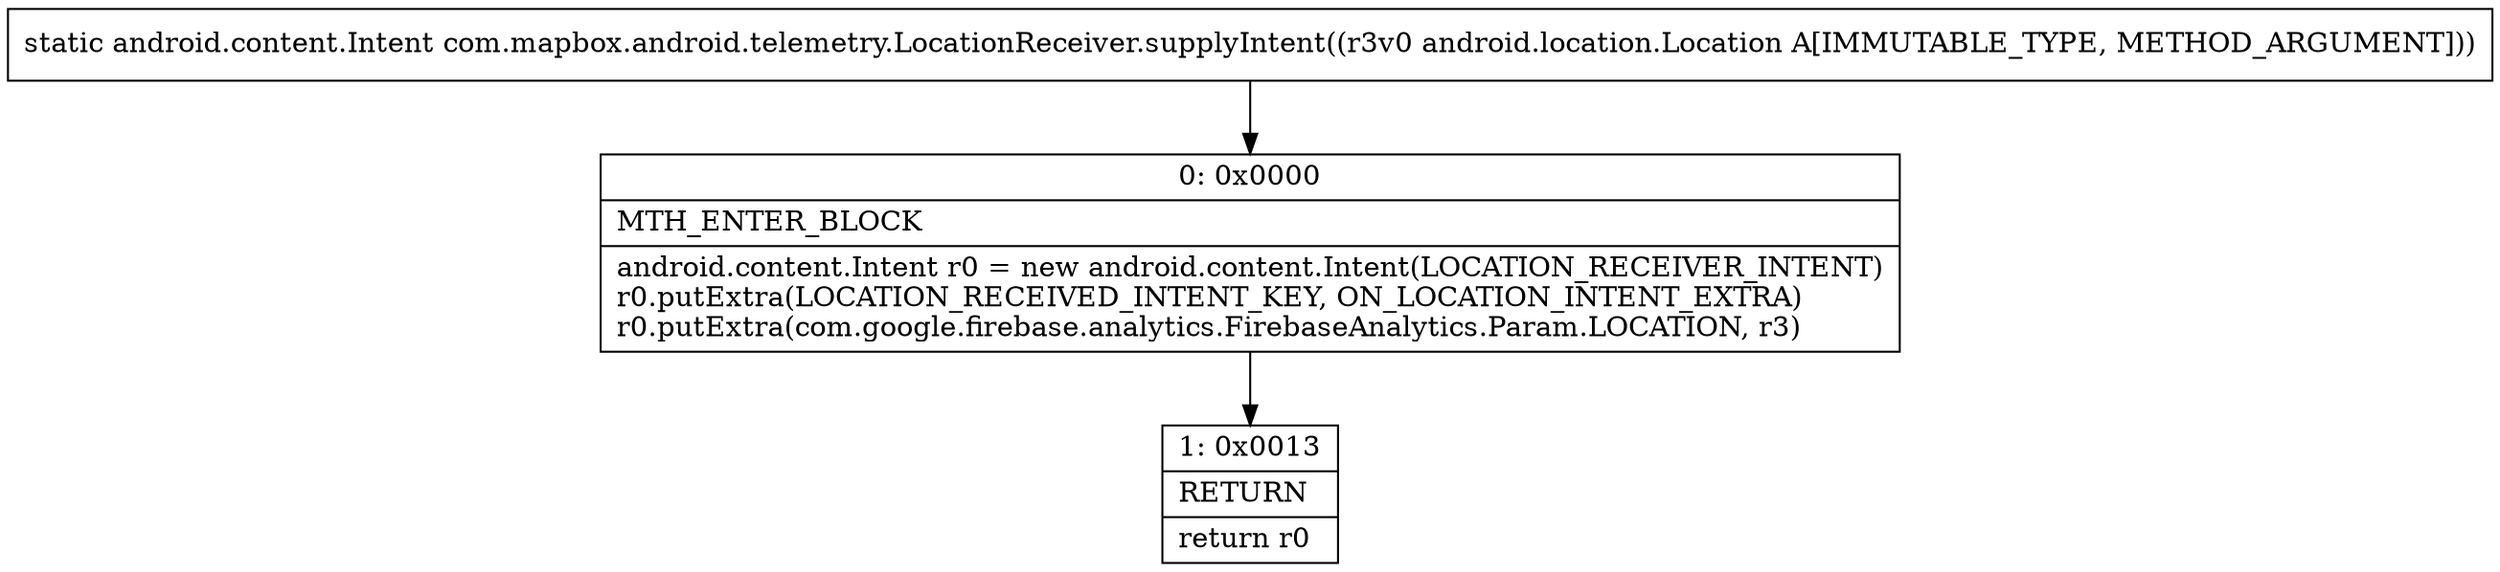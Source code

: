 digraph "CFG forcom.mapbox.android.telemetry.LocationReceiver.supplyIntent(Landroid\/location\/Location;)Landroid\/content\/Intent;" {
Node_0 [shape=record,label="{0\:\ 0x0000|MTH_ENTER_BLOCK\l|android.content.Intent r0 = new android.content.Intent(LOCATION_RECEIVER_INTENT)\lr0.putExtra(LOCATION_RECEIVED_INTENT_KEY, ON_LOCATION_INTENT_EXTRA)\lr0.putExtra(com.google.firebase.analytics.FirebaseAnalytics.Param.LOCATION, r3)\l}"];
Node_1 [shape=record,label="{1\:\ 0x0013|RETURN\l|return r0\l}"];
MethodNode[shape=record,label="{static android.content.Intent com.mapbox.android.telemetry.LocationReceiver.supplyIntent((r3v0 android.location.Location A[IMMUTABLE_TYPE, METHOD_ARGUMENT])) }"];
MethodNode -> Node_0;
Node_0 -> Node_1;
}

